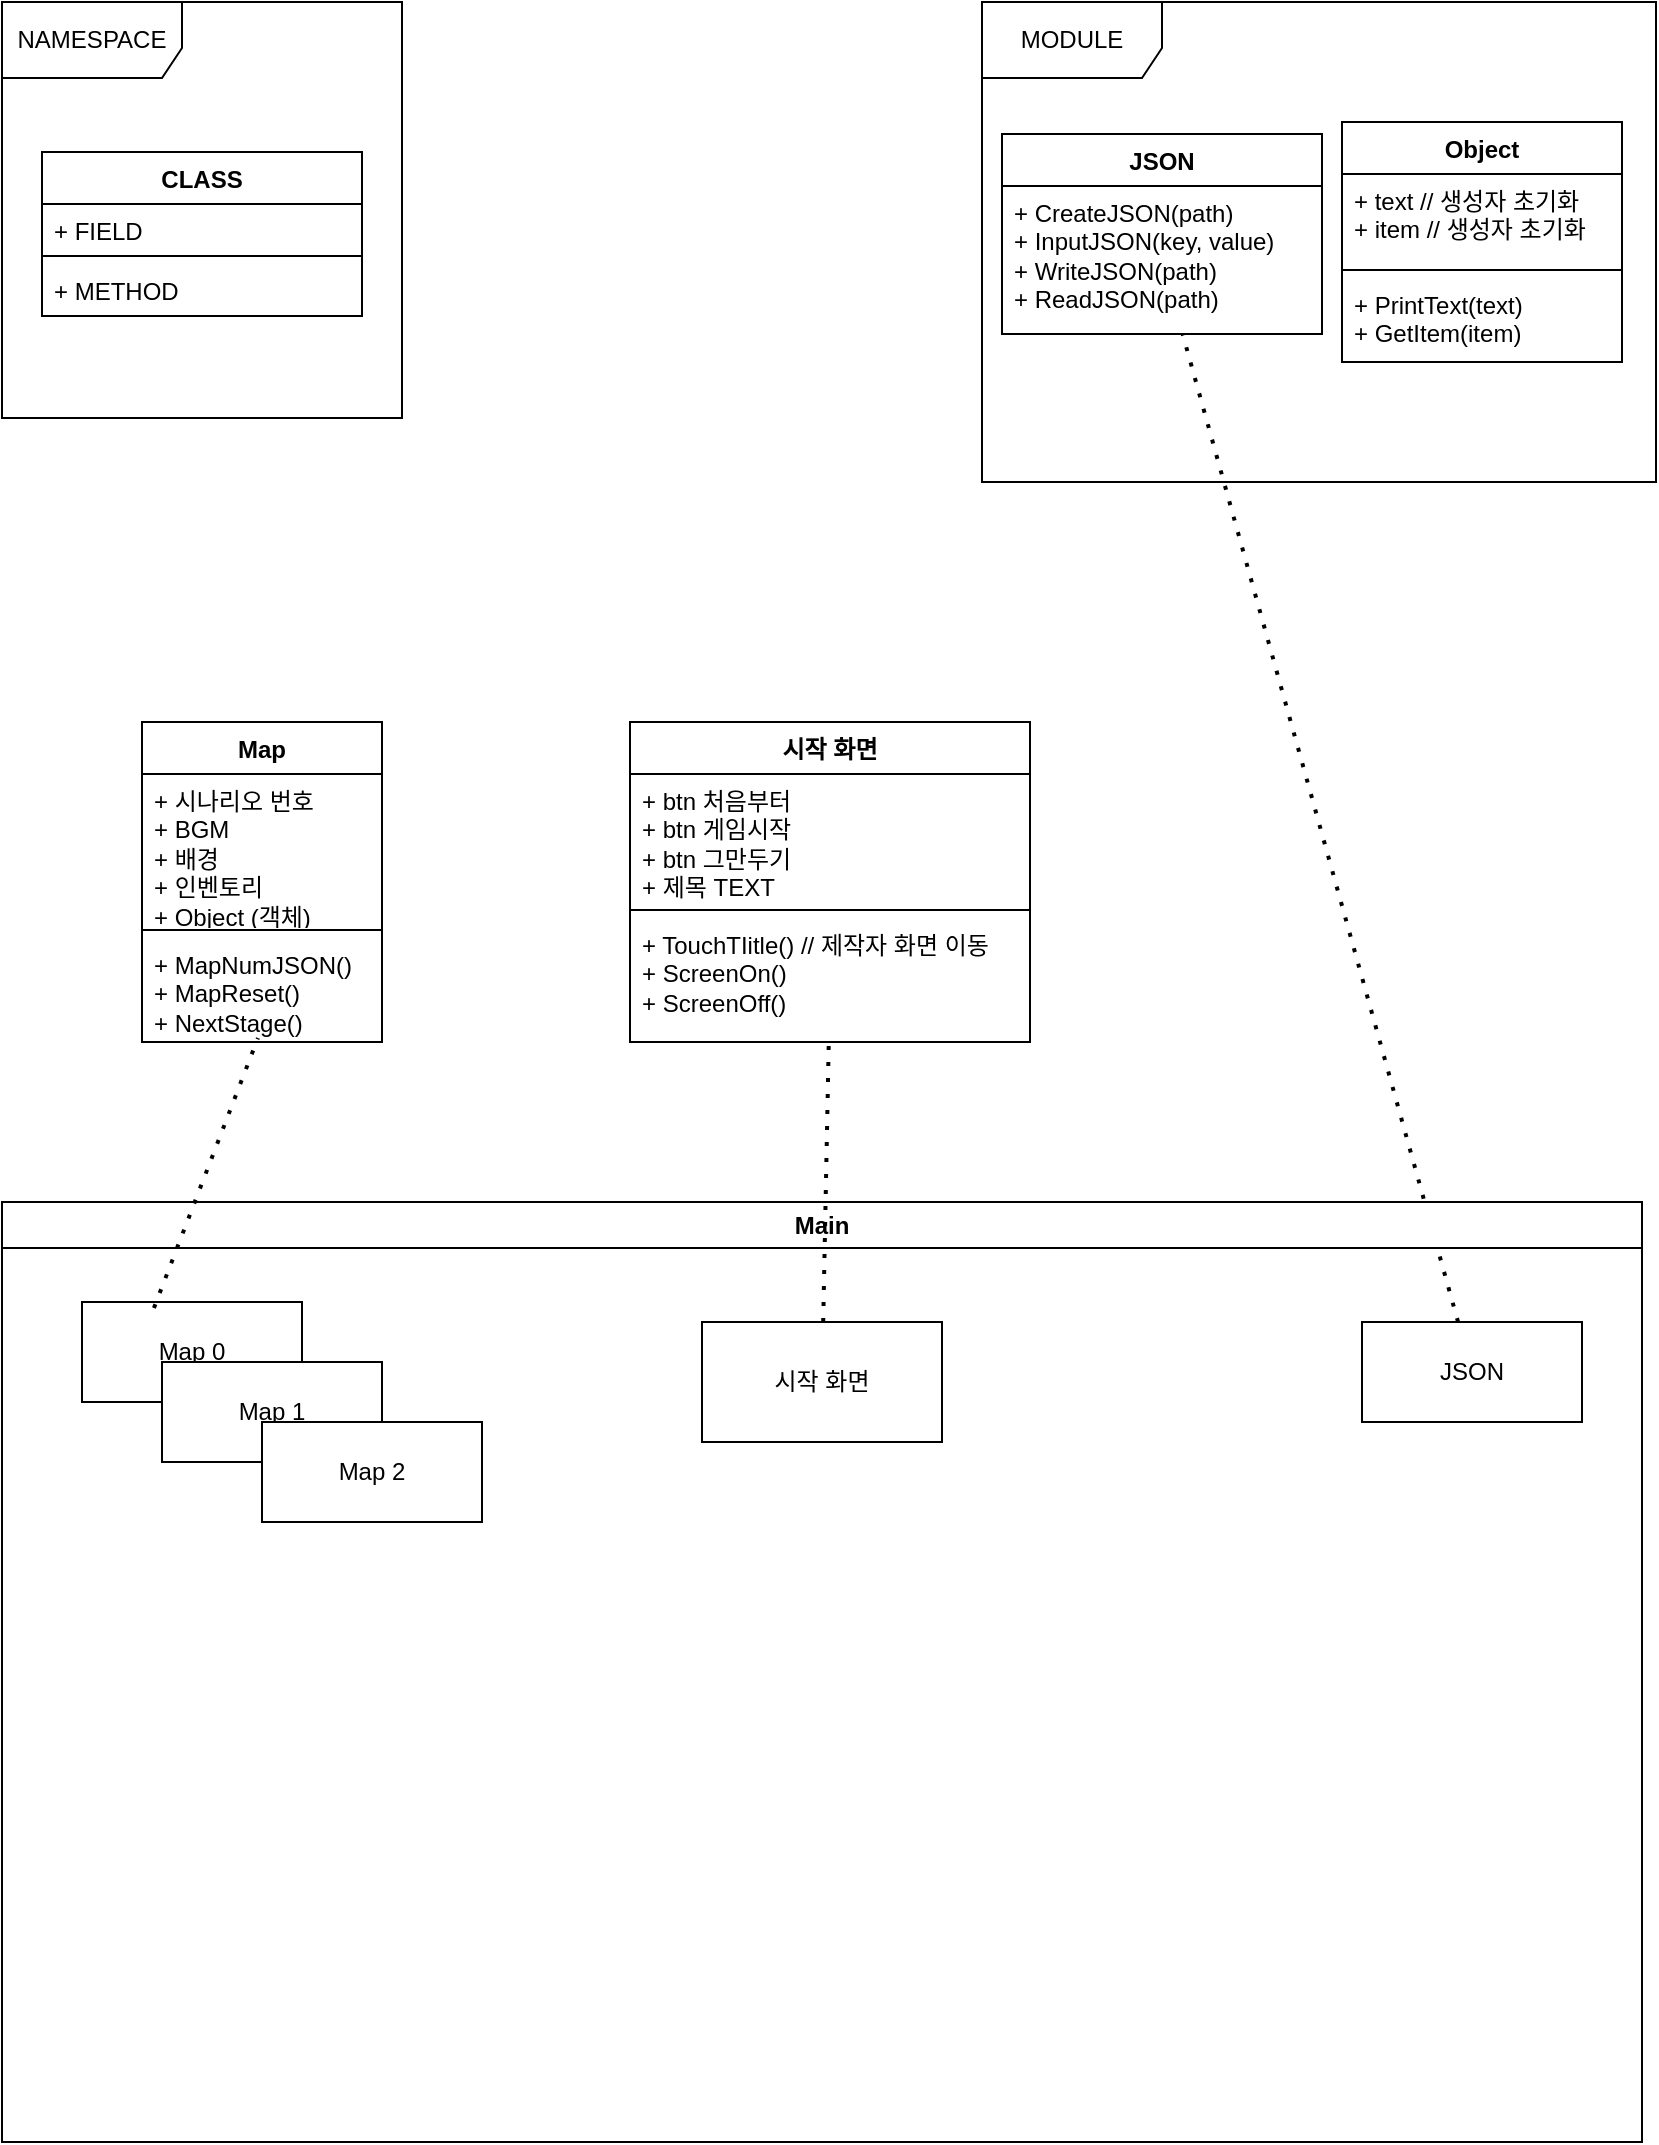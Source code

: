 <mxfile version="21.2.9" type="device">
  <diagram id="Ue0m_00hYuM2AanBgo_J" name="페이지-1">
    <mxGraphModel dx="1048" dy="1057" grid="1" gridSize="10" guides="1" tooltips="1" connect="1" arrows="1" fold="1" page="1" pageScale="1" pageWidth="827" pageHeight="1169" math="0" shadow="0">
      <root>
        <object label="" ReadJSON="" id="0">
          <mxCell />
        </object>
        <mxCell id="1" parent="0" />
        <mxCell id="vgwewGPwWs4jTi2JDRfR-20" value="CLASS" style="swimlane;fontStyle=1;align=center;verticalAlign=top;childLayout=stackLayout;horizontal=1;startSize=26;horizontalStack=0;resizeParent=1;resizeParentMax=0;resizeLast=0;collapsible=1;marginBottom=0;whiteSpace=wrap;html=1;" parent="1" vertex="1">
          <mxGeometry x="20" y="75" width="160" height="82" as="geometry" />
        </mxCell>
        <mxCell id="vgwewGPwWs4jTi2JDRfR-21" value="+ FIELD" style="text;strokeColor=none;fillColor=none;align=left;verticalAlign=top;spacingLeft=4;spacingRight=4;overflow=hidden;rotatable=0;points=[[0,0.5],[1,0.5]];portConstraint=eastwest;whiteSpace=wrap;html=1;" parent="vgwewGPwWs4jTi2JDRfR-20" vertex="1">
          <mxGeometry y="26" width="160" height="22" as="geometry" />
        </mxCell>
        <mxCell id="vgwewGPwWs4jTi2JDRfR-22" value="" style="line;strokeWidth=1;fillColor=none;align=left;verticalAlign=middle;spacingTop=-1;spacingLeft=3;spacingRight=3;rotatable=0;labelPosition=right;points=[];portConstraint=eastwest;strokeColor=inherit;" parent="vgwewGPwWs4jTi2JDRfR-20" vertex="1">
          <mxGeometry y="48" width="160" height="8" as="geometry" />
        </mxCell>
        <mxCell id="vgwewGPwWs4jTi2JDRfR-23" value="+ METHOD" style="text;strokeColor=none;fillColor=none;align=left;verticalAlign=top;spacingLeft=4;spacingRight=4;overflow=hidden;rotatable=0;points=[[0,0.5],[1,0.5]];portConstraint=eastwest;whiteSpace=wrap;html=1;" parent="vgwewGPwWs4jTi2JDRfR-20" vertex="1">
          <mxGeometry y="56" width="160" height="26" as="geometry" />
        </mxCell>
        <mxCell id="vgwewGPwWs4jTi2JDRfR-25" value="시작 화면" style="swimlane;fontStyle=1;align=center;verticalAlign=top;childLayout=stackLayout;horizontal=1;startSize=26;horizontalStack=0;resizeParent=1;resizeParentMax=0;resizeLast=0;collapsible=1;marginBottom=0;whiteSpace=wrap;html=1;" parent="1" vertex="1">
          <mxGeometry x="314" y="360" width="200" height="160" as="geometry" />
        </mxCell>
        <mxCell id="vgwewGPwWs4jTi2JDRfR-26" value="+ btn 처음부터&lt;br&gt;+ btn 게임시작&lt;br&gt;+ btn 그만두기&lt;br&gt;+ 제목 TEXT" style="text;strokeColor=none;fillColor=none;align=left;verticalAlign=top;spacingLeft=4;spacingRight=4;overflow=hidden;rotatable=0;points=[[0,0.5],[1,0.5]];portConstraint=eastwest;whiteSpace=wrap;html=1;" parent="vgwewGPwWs4jTi2JDRfR-25" vertex="1">
          <mxGeometry y="26" width="200" height="64" as="geometry" />
        </mxCell>
        <mxCell id="vgwewGPwWs4jTi2JDRfR-27" value="" style="line;strokeWidth=1;fillColor=none;align=left;verticalAlign=middle;spacingTop=-1;spacingLeft=3;spacingRight=3;rotatable=0;labelPosition=right;points=[];portConstraint=eastwest;strokeColor=inherit;" parent="vgwewGPwWs4jTi2JDRfR-25" vertex="1">
          <mxGeometry y="90" width="200" height="8" as="geometry" />
        </mxCell>
        <mxCell id="vgwewGPwWs4jTi2JDRfR-28" value="+ TouchTIitle() // 제작자 화면 이동&lt;br&gt;+ ScreenOn()&lt;br&gt;+ ScreenOff()" style="text;strokeColor=none;fillColor=none;align=left;verticalAlign=top;spacingLeft=4;spacingRight=4;overflow=hidden;rotatable=0;points=[[0,0.5],[1,0.5]];portConstraint=eastwest;whiteSpace=wrap;html=1;" parent="vgwewGPwWs4jTi2JDRfR-25" vertex="1">
          <mxGeometry y="98" width="200" height="62" as="geometry" />
        </mxCell>
        <mxCell id="vgwewGPwWs4jTi2JDRfR-30" value="NAMESPACE" style="shape=umlFrame;whiteSpace=wrap;html=1;pointerEvents=0;width=90;height=38;" parent="1" vertex="1">
          <mxGeometry width="200" height="208" as="geometry" />
        </mxCell>
        <mxCell id="vgwewGPwWs4jTi2JDRfR-31" value="JSON" style="swimlane;fontStyle=1;align=center;verticalAlign=top;childLayout=stackLayout;horizontal=1;startSize=26;horizontalStack=0;resizeParent=1;resizeParentMax=0;resizeLast=0;collapsible=1;marginBottom=0;whiteSpace=wrap;html=1;" parent="1" vertex="1">
          <mxGeometry x="500" y="66" width="160" height="100" as="geometry" />
        </mxCell>
        <mxCell id="vgwewGPwWs4jTi2JDRfR-34" value="+ CreateJSON(path)&lt;br&gt;+ InputJSON(key, value)&lt;br&gt;+ WriteJSON(path)&lt;br&gt;+ ReadJSON(path)" style="text;strokeColor=none;fillColor=none;align=left;verticalAlign=top;spacingLeft=4;spacingRight=4;overflow=hidden;rotatable=0;points=[[0,0.5],[1,0.5]];portConstraint=eastwest;whiteSpace=wrap;html=1;" parent="vgwewGPwWs4jTi2JDRfR-31" vertex="1">
          <mxGeometry y="26" width="160" height="74" as="geometry" />
        </mxCell>
        <mxCell id="vgwewGPwWs4jTi2JDRfR-35" value="MODULE" style="shape=umlFrame;whiteSpace=wrap;html=1;pointerEvents=0;width=90;height=38;" parent="1" vertex="1">
          <mxGeometry x="490" width="337" height="240" as="geometry" />
        </mxCell>
        <mxCell id="pPsOl5LPwn0ToeVwiGtm-1" value="Object" style="swimlane;fontStyle=1;align=center;verticalAlign=top;childLayout=stackLayout;horizontal=1;startSize=26;horizontalStack=0;resizeParent=1;resizeParentMax=0;resizeLast=0;collapsible=1;marginBottom=0;whiteSpace=wrap;html=1;" vertex="1" parent="1">
          <mxGeometry x="670" y="60" width="140" height="120" as="geometry" />
        </mxCell>
        <mxCell id="pPsOl5LPwn0ToeVwiGtm-2" value="+ text // 생성자 초기화&lt;br&gt;+ item // 생성자 초기화" style="text;strokeColor=none;fillColor=none;align=left;verticalAlign=top;spacingLeft=4;spacingRight=4;overflow=hidden;rotatable=0;points=[[0,0.5],[1,0.5]];portConstraint=eastwest;whiteSpace=wrap;html=1;" vertex="1" parent="pPsOl5LPwn0ToeVwiGtm-1">
          <mxGeometry y="26" width="140" height="44" as="geometry" />
        </mxCell>
        <mxCell id="pPsOl5LPwn0ToeVwiGtm-3" value="" style="line;strokeWidth=1;fillColor=none;align=left;verticalAlign=middle;spacingTop=-1;spacingLeft=3;spacingRight=3;rotatable=0;labelPosition=right;points=[];portConstraint=eastwest;strokeColor=inherit;" vertex="1" parent="pPsOl5LPwn0ToeVwiGtm-1">
          <mxGeometry y="70" width="140" height="8" as="geometry" />
        </mxCell>
        <mxCell id="pPsOl5LPwn0ToeVwiGtm-4" value="+ PrintText(text)&lt;br&gt;+ GetItem(item)" style="text;strokeColor=none;fillColor=none;align=left;verticalAlign=top;spacingLeft=4;spacingRight=4;overflow=hidden;rotatable=0;points=[[0,0.5],[1,0.5]];portConstraint=eastwest;whiteSpace=wrap;html=1;" vertex="1" parent="pPsOl5LPwn0ToeVwiGtm-1">
          <mxGeometry y="78" width="140" height="42" as="geometry" />
        </mxCell>
        <mxCell id="pPsOl5LPwn0ToeVwiGtm-11" value="" style="endArrow=none;dashed=1;html=1;dashPattern=1 3;strokeWidth=2;rounded=0;" edge="1" parent="1" source="pPsOl5LPwn0ToeVwiGtm-10" target="vgwewGPwWs4jTi2JDRfR-34">
          <mxGeometry width="50" height="50" relative="1" as="geometry">
            <mxPoint x="390" y="570" as="sourcePoint" />
            <mxPoint x="440" y="520" as="targetPoint" />
          </mxGeometry>
        </mxCell>
        <mxCell id="pPsOl5LPwn0ToeVwiGtm-23" value="Main" style="swimlane;whiteSpace=wrap;html=1;" vertex="1" parent="1">
          <mxGeometry y="600" width="820" height="470" as="geometry" />
        </mxCell>
        <mxCell id="pPsOl5LPwn0ToeVwiGtm-10" value="JSON" style="html=1;whiteSpace=wrap;" vertex="1" parent="pPsOl5LPwn0ToeVwiGtm-23">
          <mxGeometry x="680" y="60" width="110" height="50" as="geometry" />
        </mxCell>
        <mxCell id="vgwewGPwWs4jTi2JDRfR-37" value="Map 0" style="html=1;whiteSpace=wrap;" parent="pPsOl5LPwn0ToeVwiGtm-23" vertex="1">
          <mxGeometry x="40" y="50" width="110" height="50" as="geometry" />
        </mxCell>
        <mxCell id="vgwewGPwWs4jTi2JDRfR-39" value="Map 1" style="html=1;whiteSpace=wrap;" parent="pPsOl5LPwn0ToeVwiGtm-23" vertex="1">
          <mxGeometry x="80" y="80" width="110" height="50" as="geometry" />
        </mxCell>
        <mxCell id="vgwewGPwWs4jTi2JDRfR-38" value="Map 2" style="html=1;whiteSpace=wrap;" parent="pPsOl5LPwn0ToeVwiGtm-23" vertex="1">
          <mxGeometry x="130" y="110" width="110" height="50" as="geometry" />
        </mxCell>
        <mxCell id="pPsOl5LPwn0ToeVwiGtm-28" value="시작 화면" style="rounded=0;whiteSpace=wrap;html=1;" vertex="1" parent="pPsOl5LPwn0ToeVwiGtm-23">
          <mxGeometry x="350" y="60" width="120" height="60" as="geometry" />
        </mxCell>
        <mxCell id="vgwewGPwWs4jTi2JDRfR-41" value="Map" style="swimlane;fontStyle=1;align=center;verticalAlign=top;childLayout=stackLayout;horizontal=1;startSize=26;horizontalStack=0;resizeParent=1;resizeParentMax=0;resizeLast=0;collapsible=1;marginBottom=0;whiteSpace=wrap;html=1;" parent="1" vertex="1">
          <mxGeometry x="70" y="360" width="120" height="160" as="geometry" />
        </mxCell>
        <mxCell id="vgwewGPwWs4jTi2JDRfR-42" value="+ 시나리오 번호&lt;br&gt;+ BGM&lt;br&gt;+ 배경&lt;br&gt;+ 인벤토리&lt;br&gt;+ Object (객체)" style="text;strokeColor=none;fillColor=none;align=left;verticalAlign=top;spacingLeft=4;spacingRight=4;overflow=hidden;rotatable=0;points=[[0,0.5],[1,0.5]];portConstraint=eastwest;whiteSpace=wrap;html=1;" parent="vgwewGPwWs4jTi2JDRfR-41" vertex="1">
          <mxGeometry y="26" width="120" height="74" as="geometry" />
        </mxCell>
        <mxCell id="vgwewGPwWs4jTi2JDRfR-43" value="" style="line;strokeWidth=1;fillColor=none;align=left;verticalAlign=middle;spacingTop=-1;spacingLeft=3;spacingRight=3;rotatable=0;labelPosition=right;points=[];portConstraint=eastwest;strokeColor=inherit;" parent="vgwewGPwWs4jTi2JDRfR-41" vertex="1">
          <mxGeometry y="100" width="120" height="8" as="geometry" />
        </mxCell>
        <mxCell id="vgwewGPwWs4jTi2JDRfR-44" value="+ MapNumJSON()&lt;br&gt;+ MapReset()&lt;br&gt;+ NextStage()" style="text;strokeColor=none;fillColor=none;align=left;verticalAlign=top;spacingLeft=4;spacingRight=4;overflow=hidden;rotatable=0;points=[[0,0.5],[1,0.5]];portConstraint=eastwest;whiteSpace=wrap;html=1;" parent="vgwewGPwWs4jTi2JDRfR-41" vertex="1">
          <mxGeometry y="108" width="120" height="52" as="geometry" />
        </mxCell>
        <mxCell id="pPsOl5LPwn0ToeVwiGtm-27" value="" style="endArrow=none;dashed=1;html=1;dashPattern=1 3;strokeWidth=2;rounded=0;entryX=0.483;entryY=0.962;entryDx=0;entryDy=0;entryPerimeter=0;exitX=0.327;exitY=0.06;exitDx=0;exitDy=0;exitPerimeter=0;" edge="1" parent="1" source="vgwewGPwWs4jTi2JDRfR-37" target="vgwewGPwWs4jTi2JDRfR-44">
          <mxGeometry width="50" height="50" relative="1" as="geometry">
            <mxPoint x="270" y="650" as="sourcePoint" />
            <mxPoint x="320" y="600" as="targetPoint" />
          </mxGeometry>
        </mxCell>
        <mxCell id="pPsOl5LPwn0ToeVwiGtm-29" value="" style="endArrow=none;dashed=1;html=1;dashPattern=1 3;strokeWidth=2;rounded=0;" edge="1" parent="1" source="pPsOl5LPwn0ToeVwiGtm-28" target="vgwewGPwWs4jTi2JDRfR-28">
          <mxGeometry width="50" height="50" relative="1" as="geometry">
            <mxPoint x="270" y="650" as="sourcePoint" />
            <mxPoint x="320" y="600" as="targetPoint" />
          </mxGeometry>
        </mxCell>
      </root>
    </mxGraphModel>
  </diagram>
</mxfile>
